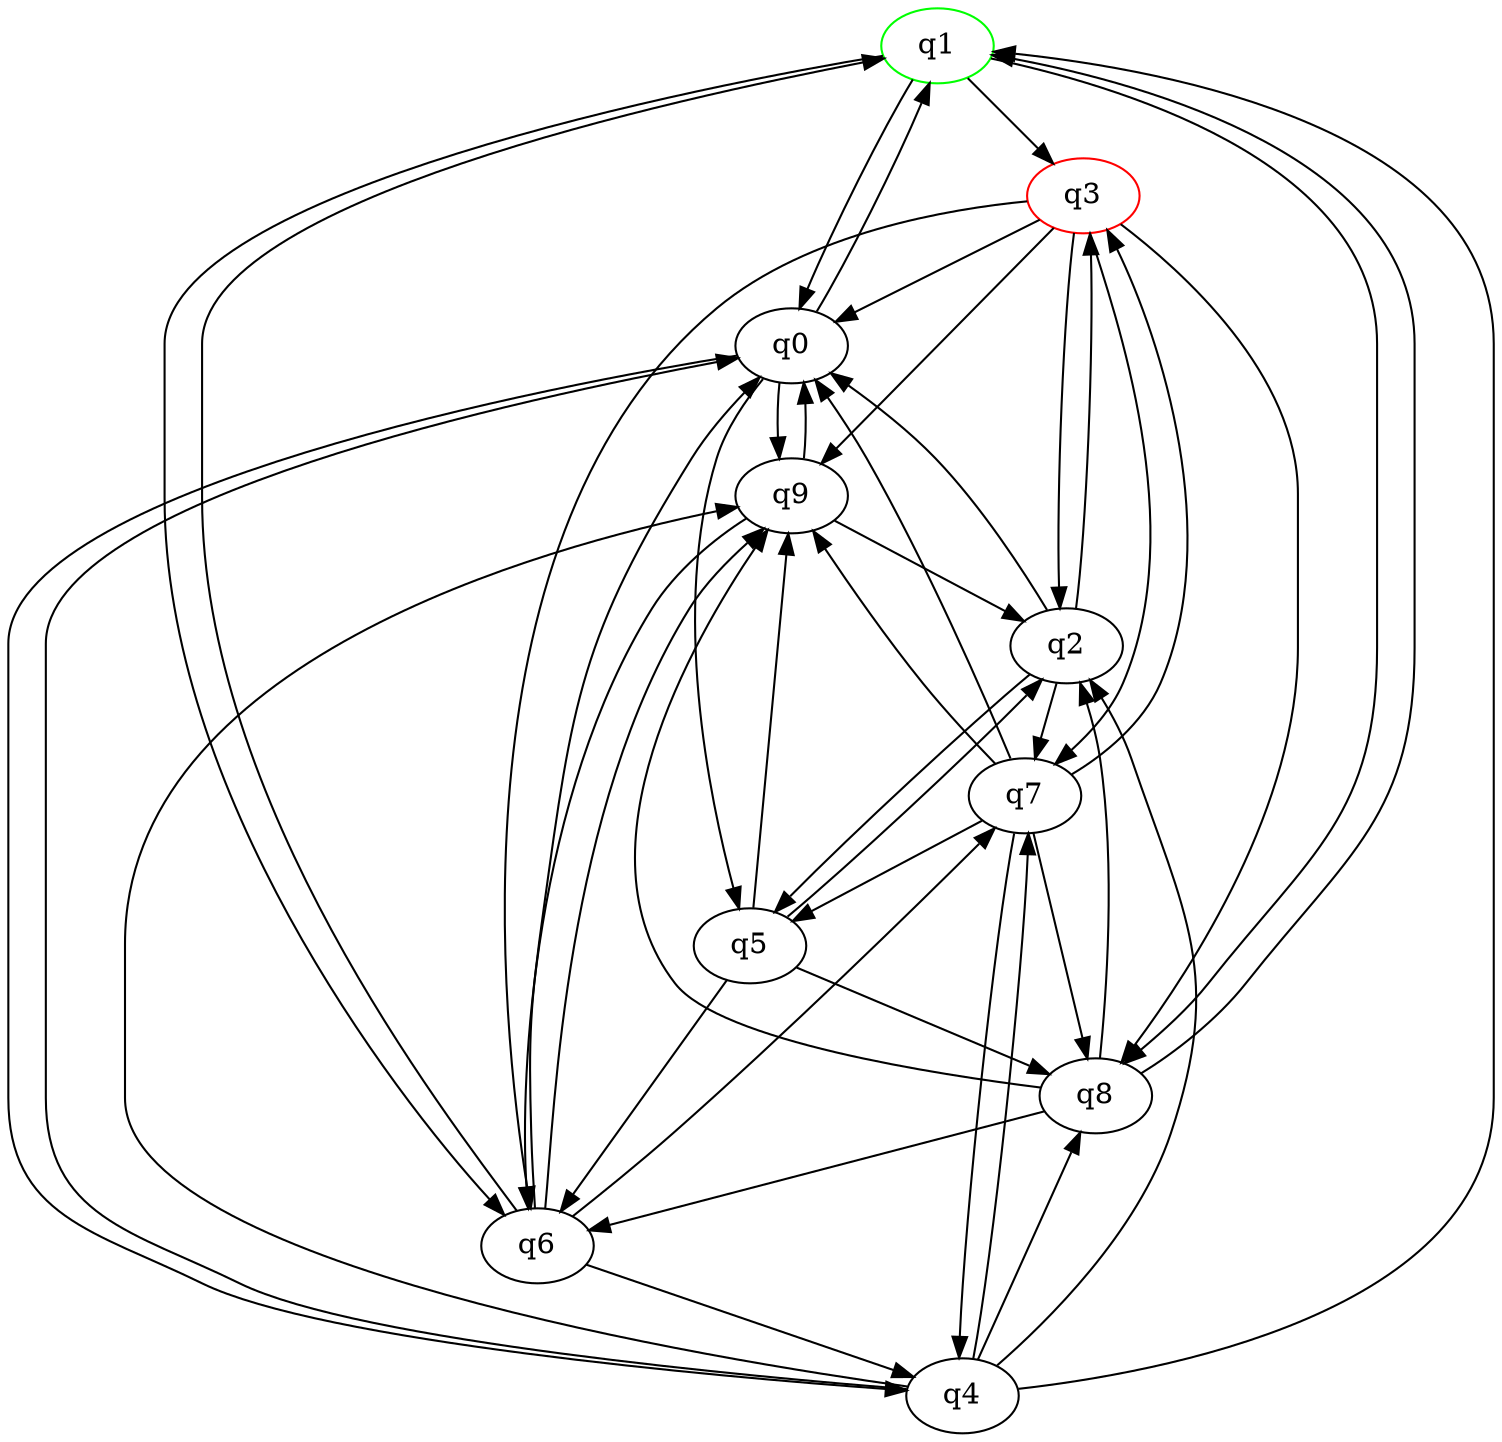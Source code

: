 digraph A{
q1 [initial=1,color=green];
q3 [final=1,color=red];
q0 -> q1;
q0 -> q4;
q0 -> q5;
q0 -> q9;
q1 -> q0;
q1 -> q3;
q1 -> q6;
q1 -> q8;
q2 -> q0;
q2 -> q3;
q2 -> q5;
q2 -> q7;
q3 -> q0;
q3 -> q2;
q3 -> q6;
q3 -> q7;
q3 -> q8;
q3 -> q9;
q4 -> q0;
q4 -> q1;
q4 -> q2;
q4 -> q7;
q4 -> q8;
q4 -> q9;
q5 -> q2;
q5 -> q6;
q5 -> q8;
q5 -> q9;
q6 -> q0;
q6 -> q1;
q6 -> q4;
q6 -> q7;
q6 -> q9;
q7 -> q0;
q7 -> q3;
q7 -> q4;
q7 -> q5;
q7 -> q8;
q7 -> q9;
q8 -> q1;
q8 -> q2;
q8 -> q6;
q8 -> q9;
q9 -> q0;
q9 -> q2;
q9 -> q6;
}